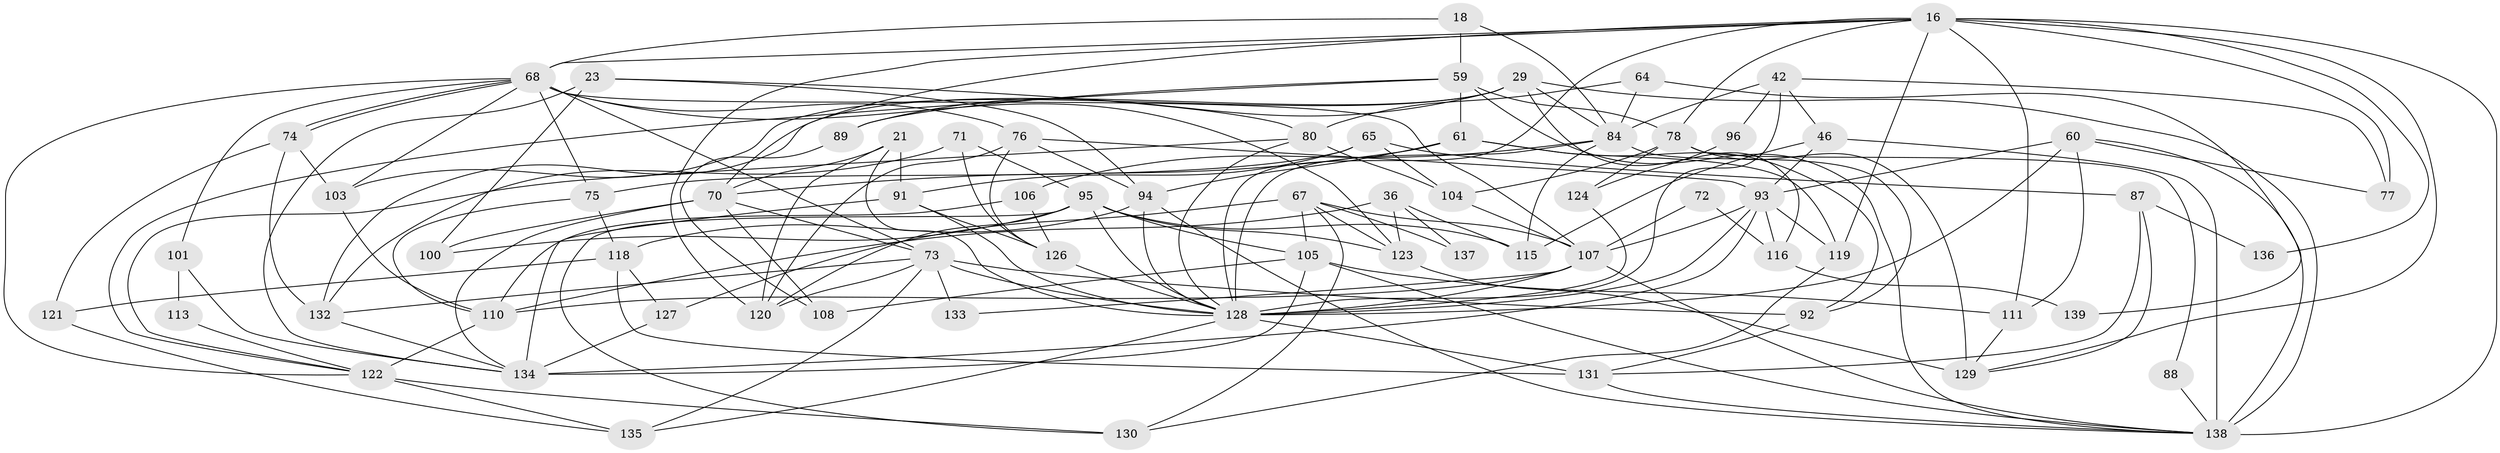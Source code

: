 // original degree distribution, {3: 0.26618705035971224, 4: 0.2949640287769784, 6: 0.09352517985611511, 9: 0.007194244604316547, 2: 0.1366906474820144, 5: 0.1510791366906475, 7: 0.03597122302158273, 8: 0.014388489208633094}
// Generated by graph-tools (version 1.1) at 2025/49/03/09/25 04:49:50]
// undirected, 69 vertices, 170 edges
graph export_dot {
graph [start="1"]
  node [color=gray90,style=filled];
  16 [super="+12+4"];
  18 [super="+3"];
  21;
  23;
  29 [super="+19"];
  36;
  42 [super="+30"];
  46;
  59 [super="+17"];
  60 [super="+55+38"];
  61 [super="+33"];
  64;
  65;
  67 [super="+13"];
  68 [super="+6+8"];
  70 [super="+10+48+49"];
  71;
  72;
  73 [super="+9+44+62"];
  74;
  75 [super="+1"];
  76 [super="+50"];
  77 [super="+27"];
  78 [super="+35"];
  80 [super="+26"];
  84 [super="+7+39"];
  87;
  88;
  89;
  91 [super="+52"];
  92;
  93 [super="+63"];
  94 [super="+43+45+79"];
  95 [super="+82"];
  96;
  100 [super="+85"];
  101;
  103 [super="+14"];
  104;
  105 [super="+51+81"];
  106;
  107 [super="+24+28+25"];
  108;
  110 [super="+31+97"];
  111;
  113;
  115;
  116;
  118;
  119;
  120 [super="+57+66"];
  121;
  122;
  123 [super="+86"];
  124;
  126 [super="+20+32"];
  127;
  128 [super="+102+90+125"];
  129 [super="+99"];
  130;
  131 [super="+109+112"];
  132;
  133;
  134 [super="+83"];
  135 [super="+40"];
  136;
  137;
  138 [super="+22+56+117+114"];
  139;
  16 -- 111;
  16 -- 136;
  16 -- 138 [weight=3];
  16 -- 120 [weight=2];
  16 -- 119;
  16 -- 77;
  16 -- 78;
  16 -- 68 [weight=2];
  16 -- 70;
  16 -- 129;
  16 -- 128;
  18 -- 59 [weight=2];
  18 -- 68;
  18 -- 84;
  21 -- 70;
  21 -- 91;
  21 -- 120 [weight=2];
  21 -- 128;
  23 -- 80;
  23 -- 100 [weight=2];
  23 -- 134;
  23 -- 94;
  29 -- 84;
  29 -- 138 [weight=3];
  29 -- 132;
  29 -- 103;
  29 -- 116;
  29 -- 89;
  36 -- 115;
  36 -- 137;
  36 -- 123;
  36 -- 110;
  42 -- 96;
  42 -- 77;
  42 -- 46;
  42 -- 128;
  42 -- 84;
  46 -- 115;
  46 -- 93;
  46 -- 138;
  59 -- 78 [weight=3];
  59 -- 89;
  59 -- 122;
  59 -- 138;
  59 -- 61;
  60 -- 111;
  60 -- 93;
  60 -- 138 [weight=2];
  60 -- 77;
  60 -- 128 [weight=4];
  61 -- 92;
  61 -- 119;
  61 -- 70;
  61 -- 94;
  64 -- 80;
  64 -- 84;
  64 -- 139;
  65 -- 75;
  65 -- 87;
  65 -- 104;
  65 -- 91;
  67 -- 127;
  67 -- 137;
  67 -- 130;
  67 -- 123;
  67 -- 107;
  67 -- 105;
  68 -- 74;
  68 -- 74;
  68 -- 122;
  68 -- 73 [weight=2];
  68 -- 101;
  68 -- 103;
  68 -- 75;
  68 -- 107;
  68 -- 76;
  68 -- 123;
  70 -- 73;
  70 -- 100 [weight=2];
  70 -- 134;
  70 -- 108;
  71 -- 132;
  71 -- 126;
  71 -- 95;
  72 -- 116;
  72 -- 107;
  73 -- 132;
  73 -- 120 [weight=2];
  73 -- 135;
  73 -- 133;
  73 -- 92;
  73 -- 128;
  74 -- 132;
  74 -- 103 [weight=2];
  74 -- 121;
  75 -- 118;
  75 -- 110;
  76 -- 94;
  76 -- 120;
  76 -- 93;
  76 -- 126;
  78 -- 88;
  78 -- 124 [weight=2];
  78 -- 104;
  78 -- 129 [weight=2];
  80 -- 104;
  80 -- 122;
  80 -- 128;
  84 -- 115;
  84 -- 106;
  84 -- 92;
  84 -- 128 [weight=2];
  87 -- 129;
  87 -- 136;
  87 -- 131;
  88 -- 138;
  89 -- 108;
  91 -- 134 [weight=2];
  91 -- 126;
  91 -- 128;
  92 -- 131 [weight=2];
  93 -- 119 [weight=2];
  93 -- 116;
  93 -- 134 [weight=2];
  93 -- 107;
  93 -- 128;
  94 -- 118;
  94 -- 138;
  94 -- 128 [weight=2];
  95 -- 115;
  95 -- 105 [weight=2];
  95 -- 128 [weight=2];
  95 -- 130;
  95 -- 100;
  95 -- 120;
  95 -- 123 [weight=2];
  96 -- 124;
  101 -- 113;
  101 -- 134;
  103 -- 110 [weight=2];
  104 -- 107;
  105 -- 134;
  105 -- 138 [weight=2];
  105 -- 111;
  105 -- 108;
  106 -- 110;
  106 -- 126;
  107 -- 138;
  107 -- 133;
  107 -- 128;
  107 -- 110;
  110 -- 122 [weight=2];
  111 -- 129;
  113 -- 122;
  116 -- 139;
  118 -- 121;
  118 -- 127;
  118 -- 131;
  119 -- 130;
  121 -- 135;
  122 -- 130;
  122 -- 135;
  123 -- 129 [weight=2];
  124 -- 128;
  126 -- 128;
  127 -- 134;
  128 -- 131 [weight=3];
  128 -- 135;
  131 -- 138 [weight=2];
  132 -- 134;
}

